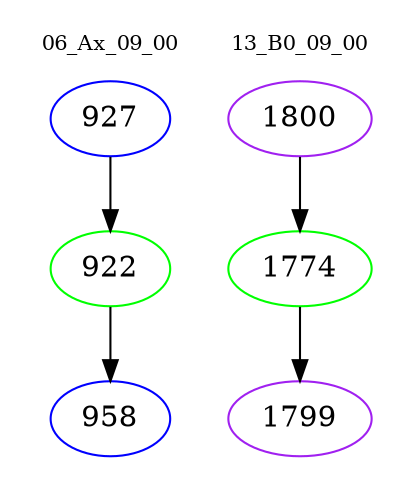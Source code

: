 digraph{
subgraph cluster_0 {
color = white
label = "06_Ax_09_00";
fontsize=10;
T0_927 [label="927", color="blue"]
T0_927 -> T0_922 [color="black"]
T0_922 [label="922", color="green"]
T0_922 -> T0_958 [color="black"]
T0_958 [label="958", color="blue"]
}
subgraph cluster_1 {
color = white
label = "13_B0_09_00";
fontsize=10;
T1_1800 [label="1800", color="purple"]
T1_1800 -> T1_1774 [color="black"]
T1_1774 [label="1774", color="green"]
T1_1774 -> T1_1799 [color="black"]
T1_1799 [label="1799", color="purple"]
}
}
